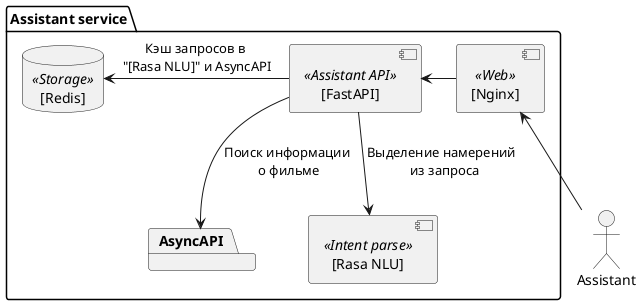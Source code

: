 @startuml
skinparam componentStyle uml2

actor Assistant as Assistant

package "Assistant service" as Assist {
    component "[Nginx]" as Nginx <<Web>>
    component "[FastAPI]" as AssistApi <<Assistant API>>

    component "[Rasa NLU]" as NLUApi <<Intent parse>>
    database "[Redis]" as Redis <<Storage>>

    package AsyncAPI {
    }

    Nginx -> AssistApi
    AssistApi --> NLUApi : Выделение намерений \n из запроса
    Redis <- AssistApi : Кэш запросов в \n"[Rasa NLU]" и AsyncAPI
}

AssistApi --> AsyncAPI : Поиск информации \nо фильме
Nginx <-- Assistant

@enduml
